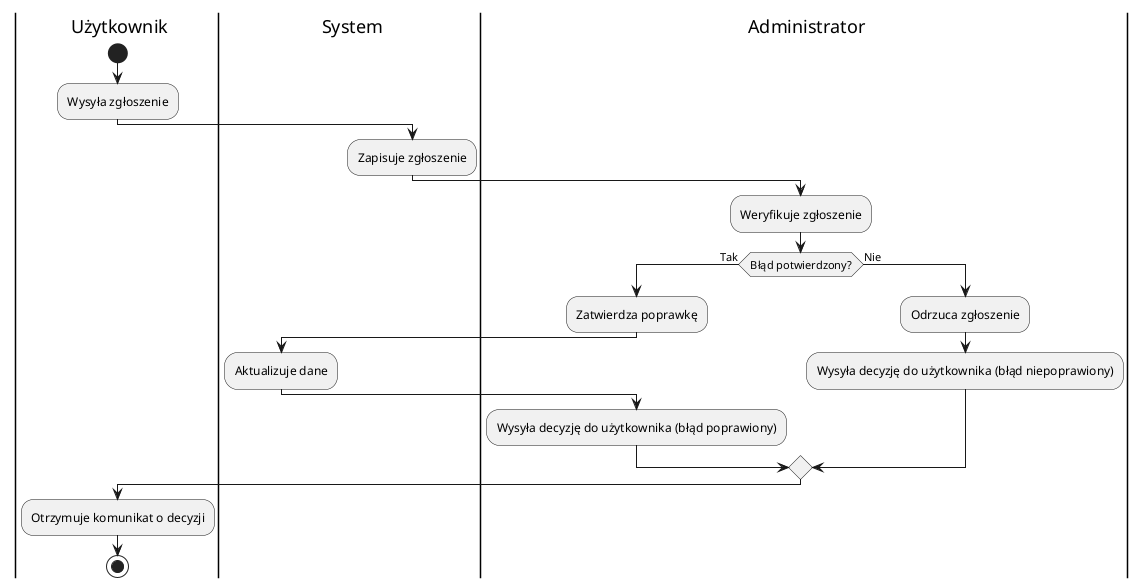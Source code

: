 @startuml
|<#palegreen>u| Użytkownik
start
:Wysyła zgłoszenie;

|s| System
:Zapisuje zgłoszenie;

|<#lightblue>a| Administrator
:Weryfikuje zgłoszenie;

if (Błąd potwierdzony?) then (Tak)
  :Zatwierdza poprawkę;
  |s| System
  :Aktualizuje dane;
  |<#lightblue>a| Administrator
  :Wysyła decyzję do użytkownika (błąd poprawiony);
else (Nie)
  :Odrzuca zgłoszenie;
  :Wysyła decyzję do użytkownika (błąd niepoprawiony);
endif

|<#palegreen>u| Użytkownik
:Otrzymuje komunikat o decyzji;
stop
@enduml
